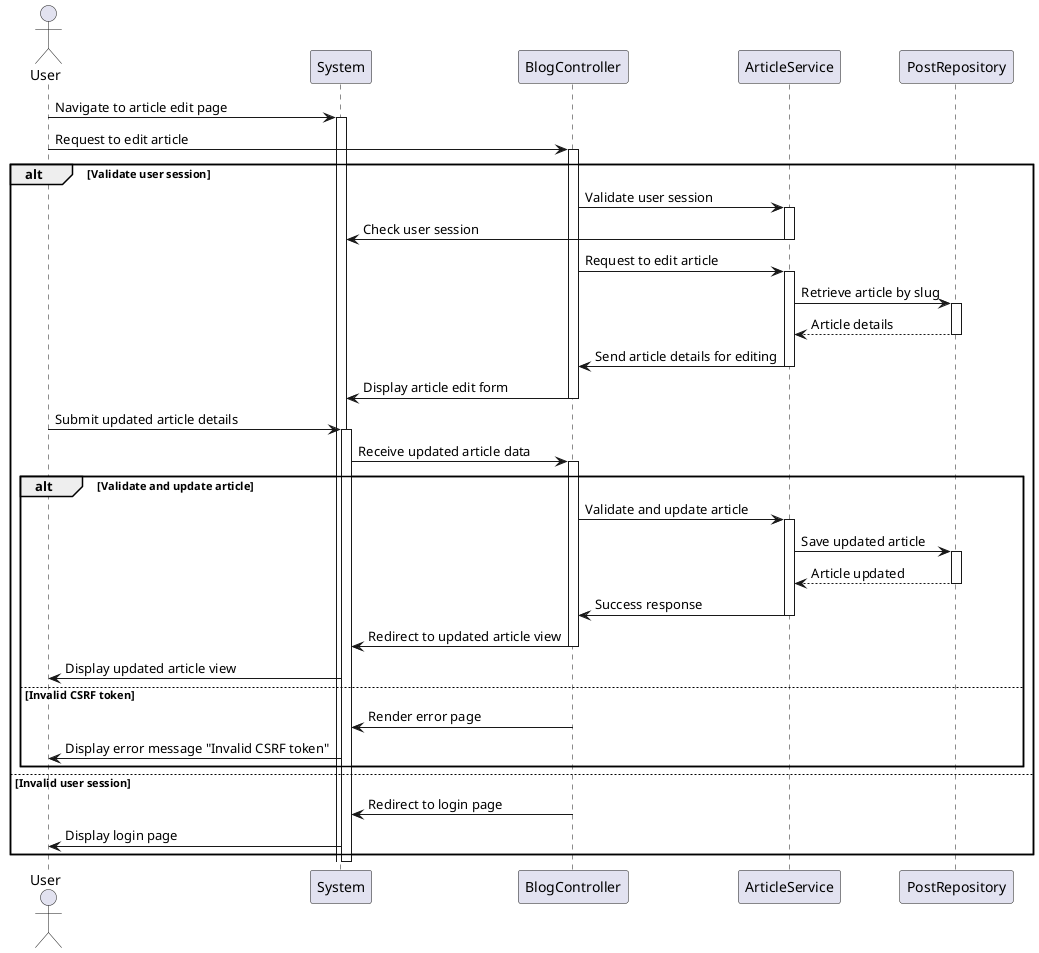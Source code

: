 @startuml

actor User as User
participant "System" as System
participant BlogController as Controller
participant ArticleService as ArticleService
participant PostRepository as PostRepo

User -> System: Navigate to article edit page
activate System

User -> Controller: Request to edit article
activate Controller

alt Validate user session
    Controller -> ArticleService: Validate user session
    activate ArticleService

    ArticleService -> System: Check user session
    deactivate ArticleService

    Controller -> ArticleService: Request to edit article
    activate ArticleService

    ArticleService -> PostRepo: Retrieve article by slug
    activate PostRepo
    PostRepo --> ArticleService: Article details
    deactivate PostRepo

    ArticleService -> Controller: Send article details for editing
    deactivate ArticleService

    Controller -> System: Display article edit form
    deactivate Controller

    User -> System: Submit updated article details
    activate System

    System -> Controller: Receive updated article data
    activate Controller

    alt Validate and update article
        Controller -> ArticleService: Validate and update article
        activate ArticleService

        ArticleService -> PostRepo: Save updated article
        activate PostRepo
        PostRepo --> ArticleService: Article updated
        deactivate PostRepo

        ArticleService -> Controller: Success response
        deactivate ArticleService

        Controller -> System: Redirect to updated article view
        deactivate Controller

        System -> User: Display updated article view
    else Invalid CSRF token
        Controller -> System: Render error page
        deactivate Controller

        System -> User: Display error message "Invalid CSRF token"
    end
else Invalid user session
    Controller -> System: Redirect to login page
    deactivate Controller

    System -> User: Display login page
end

deactivate System

@enduml
